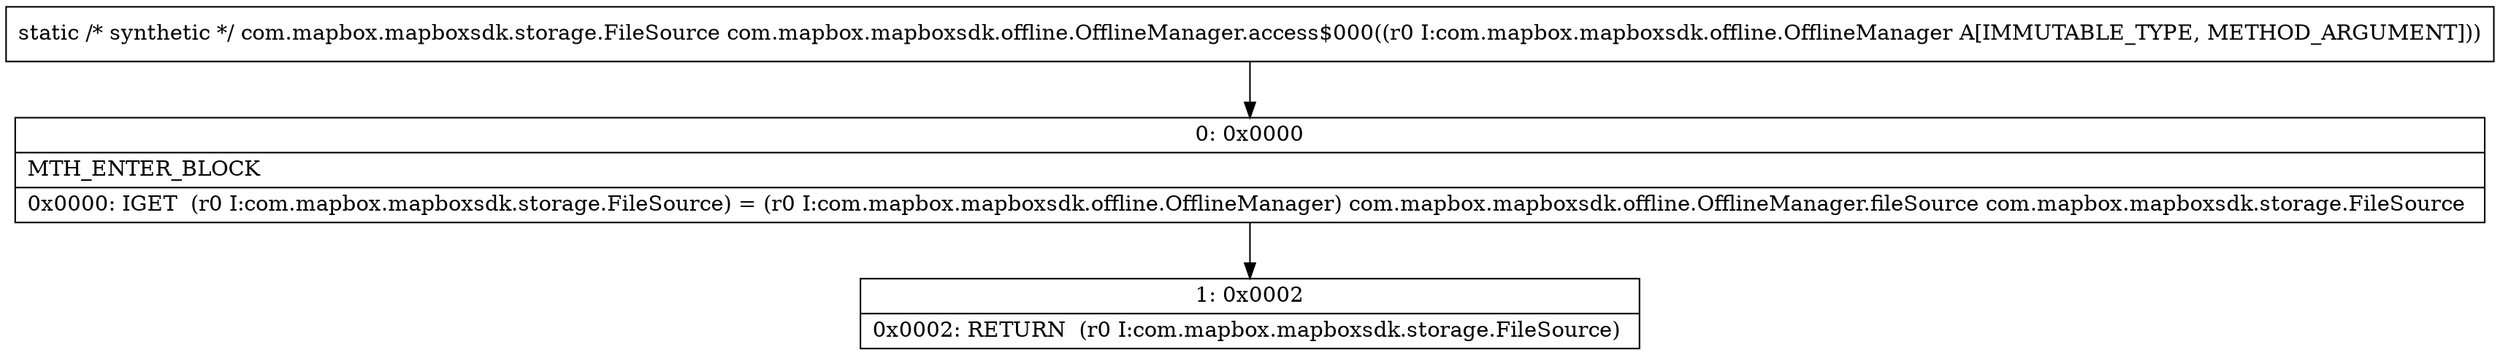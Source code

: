 digraph "CFG forcom.mapbox.mapboxsdk.offline.OfflineManager.access$000(Lcom\/mapbox\/mapboxsdk\/offline\/OfflineManager;)Lcom\/mapbox\/mapboxsdk\/storage\/FileSource;" {
Node_0 [shape=record,label="{0\:\ 0x0000|MTH_ENTER_BLOCK\l|0x0000: IGET  (r0 I:com.mapbox.mapboxsdk.storage.FileSource) = (r0 I:com.mapbox.mapboxsdk.offline.OfflineManager) com.mapbox.mapboxsdk.offline.OfflineManager.fileSource com.mapbox.mapboxsdk.storage.FileSource \l}"];
Node_1 [shape=record,label="{1\:\ 0x0002|0x0002: RETURN  (r0 I:com.mapbox.mapboxsdk.storage.FileSource) \l}"];
MethodNode[shape=record,label="{static \/* synthetic *\/ com.mapbox.mapboxsdk.storage.FileSource com.mapbox.mapboxsdk.offline.OfflineManager.access$000((r0 I:com.mapbox.mapboxsdk.offline.OfflineManager A[IMMUTABLE_TYPE, METHOD_ARGUMENT])) }"];
MethodNode -> Node_0;
Node_0 -> Node_1;
}

